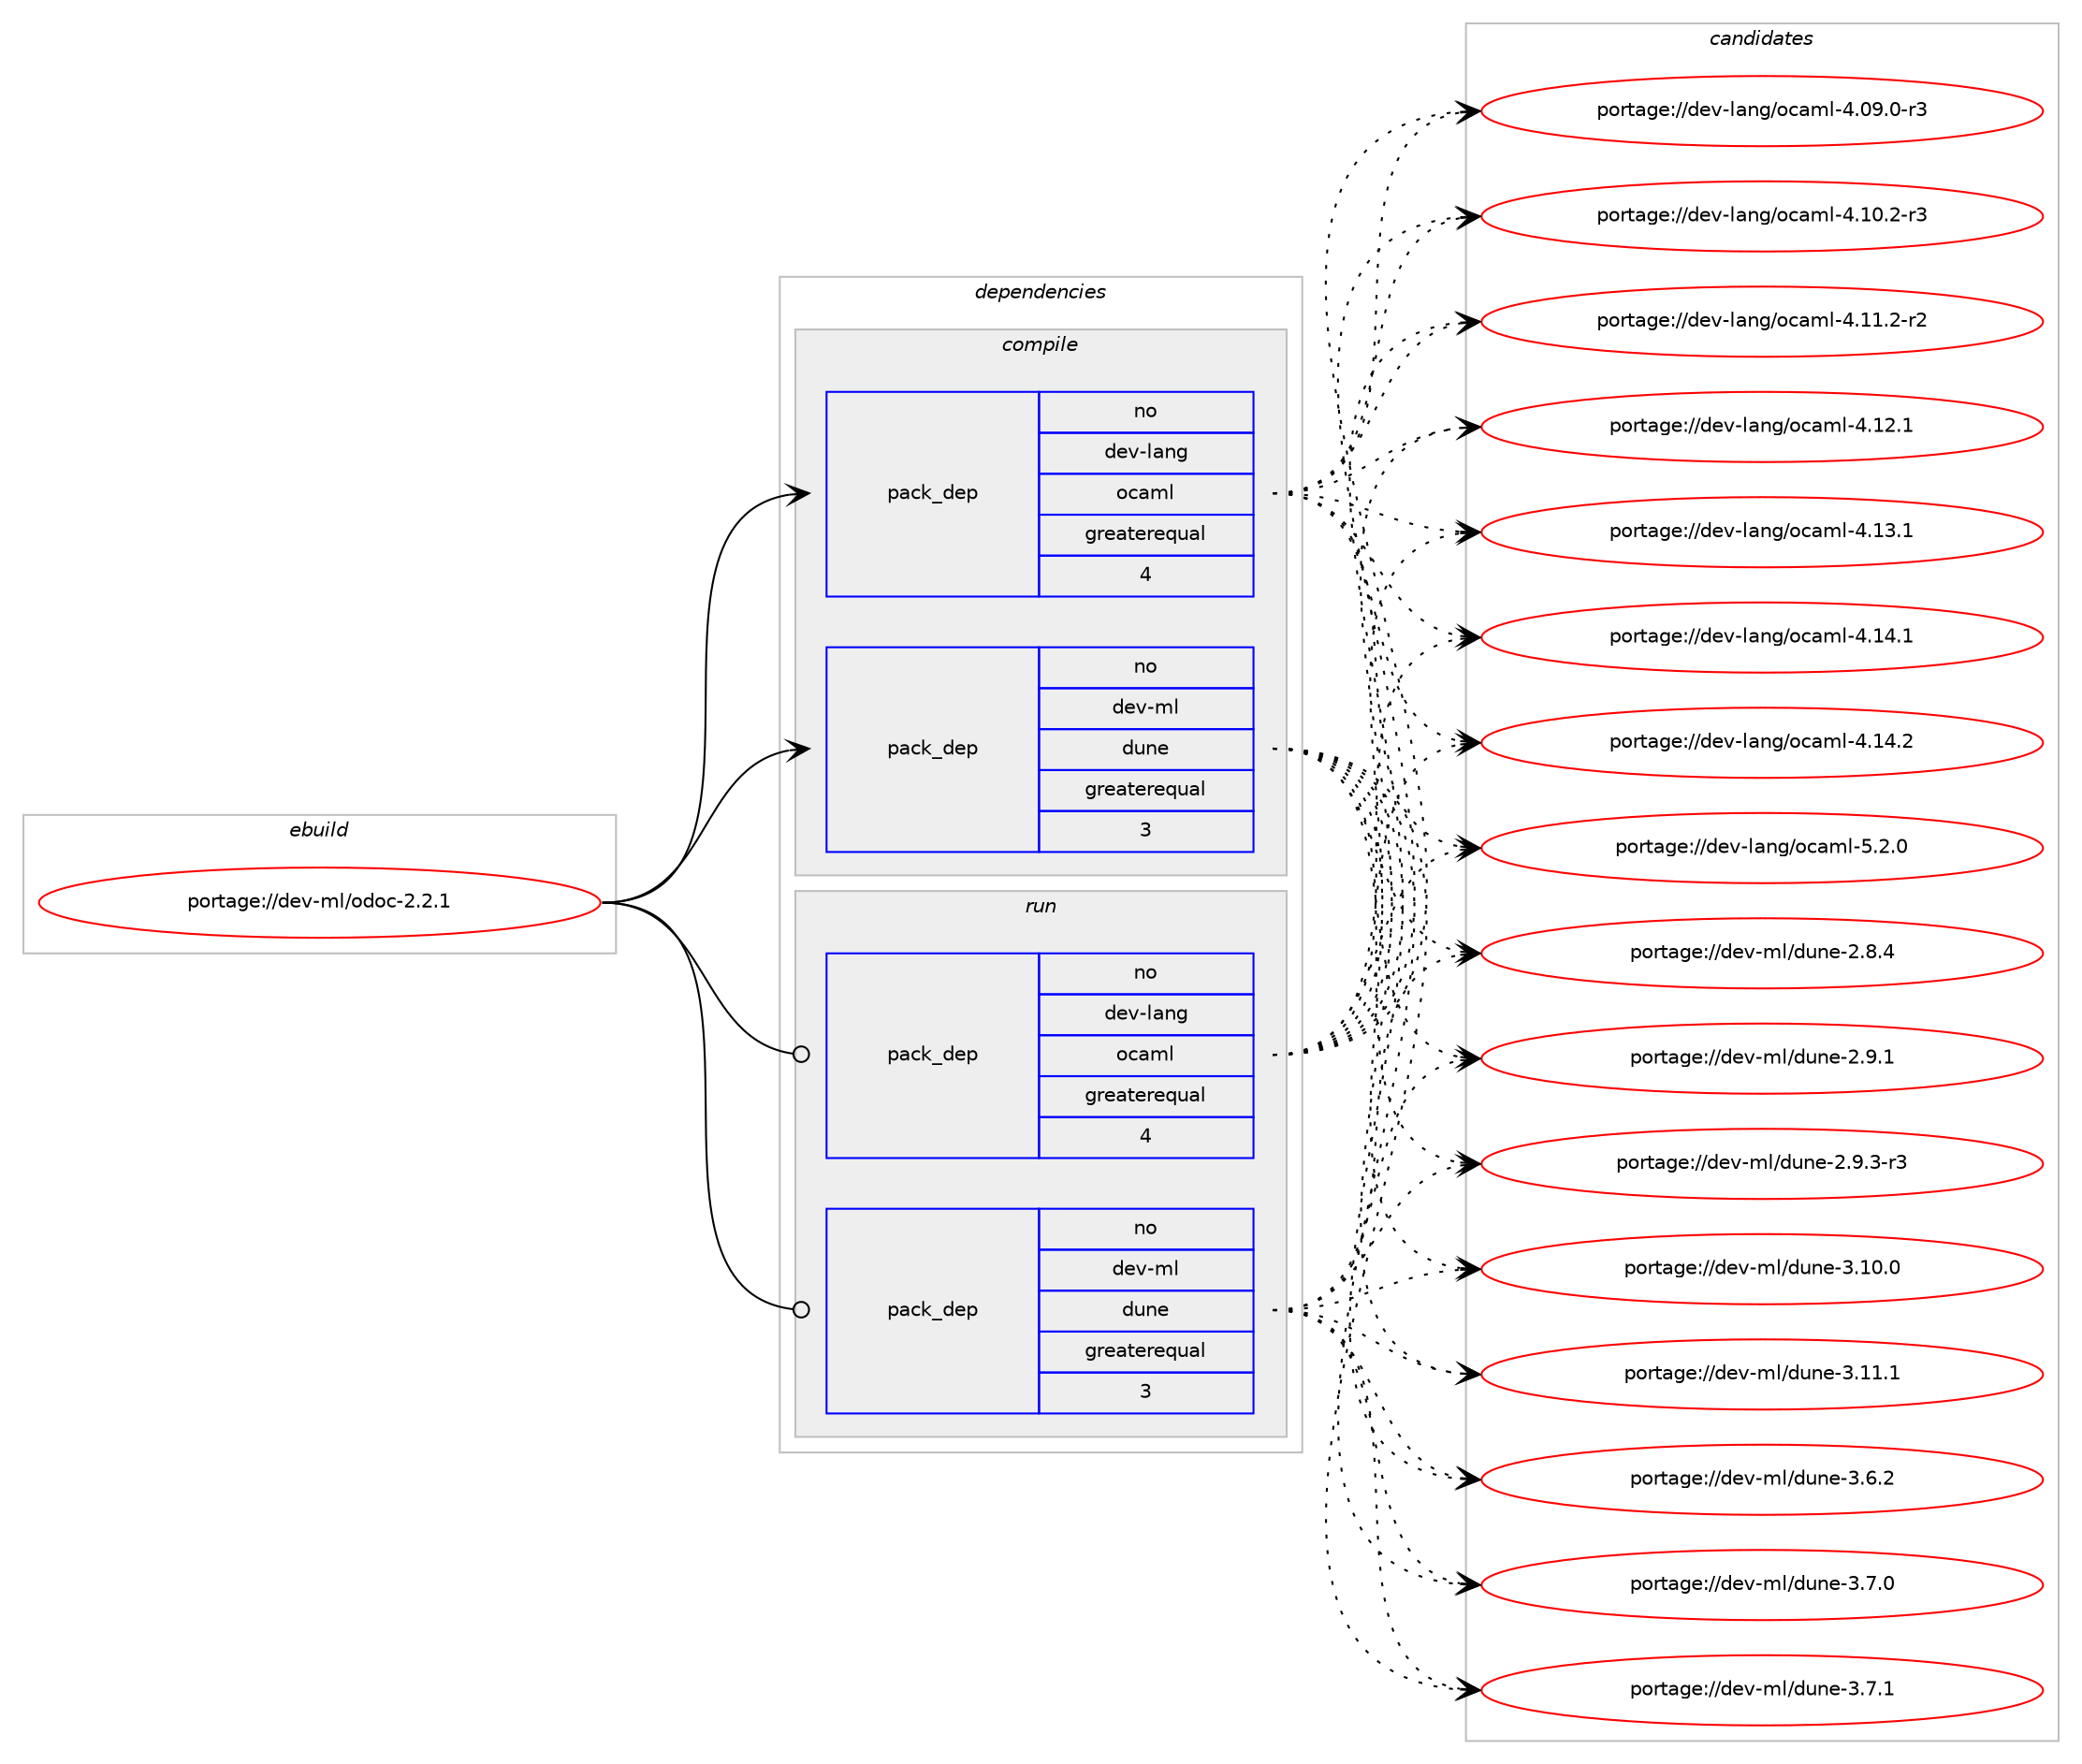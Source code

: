 digraph prolog {

# *************
# Graph options
# *************

newrank=true;
concentrate=true;
compound=true;
graph [rankdir=LR,fontname=Helvetica,fontsize=10,ranksep=1.5];#, ranksep=2.5, nodesep=0.2];
edge  [arrowhead=vee];
node  [fontname=Helvetica,fontsize=10];

# **********
# The ebuild
# **********

subgraph cluster_leftcol {
color=gray;
rank=same;
label=<<i>ebuild</i>>;
id [label="portage://dev-ml/odoc-2.2.1", color=red, width=4, href="../dev-ml/odoc-2.2.1.svg"];
}

# ****************
# The dependencies
# ****************

subgraph cluster_midcol {
color=gray;
label=<<i>dependencies</i>>;
subgraph cluster_compile {
fillcolor="#eeeeee";
style=filled;
label=<<i>compile</i>>;
subgraph pack31046 {
dependency61067 [label=<<TABLE BORDER="0" CELLBORDER="1" CELLSPACING="0" CELLPADDING="4" WIDTH="220"><TR><TD ROWSPAN="6" CELLPADDING="30">pack_dep</TD></TR><TR><TD WIDTH="110">no</TD></TR><TR><TD>dev-lang</TD></TR><TR><TD>ocaml</TD></TR><TR><TD>greaterequal</TD></TR><TR><TD>4</TD></TR></TABLE>>, shape=none, color=blue];
}
id:e -> dependency61067:w [weight=20,style="solid",arrowhead="vee"];
# *** BEGIN UNKNOWN DEPENDENCY TYPE (TODO) ***
# id -> package_dependency(portage://dev-ml/odoc-2.2.1,install,no,dev-ml,astring,none,[,,],any_same_slot,[])
# *** END UNKNOWN DEPENDENCY TYPE (TODO) ***

# *** BEGIN UNKNOWN DEPENDENCY TYPE (TODO) ***
# id -> package_dependency(portage://dev-ml/odoc-2.2.1,install,no,dev-ml,cmdliner,none,[,,],any_same_slot,[])
# *** END UNKNOWN DEPENDENCY TYPE (TODO) ***

# *** BEGIN UNKNOWN DEPENDENCY TYPE (TODO) ***
# id -> package_dependency(portage://dev-ml/odoc-2.2.1,install,no,dev-ml,cppo,none,[,,],any_same_slot,[])
# *** END UNKNOWN DEPENDENCY TYPE (TODO) ***

subgraph pack31047 {
dependency61068 [label=<<TABLE BORDER="0" CELLBORDER="1" CELLSPACING="0" CELLPADDING="4" WIDTH="220"><TR><TD ROWSPAN="6" CELLPADDING="30">pack_dep</TD></TR><TR><TD WIDTH="110">no</TD></TR><TR><TD>dev-ml</TD></TR><TR><TD>dune</TD></TR><TR><TD>greaterequal</TD></TR><TR><TD>3</TD></TR></TABLE>>, shape=none, color=blue];
}
id:e -> dependency61068:w [weight=20,style="solid",arrowhead="vee"];
# *** BEGIN UNKNOWN DEPENDENCY TYPE (TODO) ***
# id -> package_dependency(portage://dev-ml/odoc-2.2.1,install,no,dev-ml,dune,none,[,,],any_same_slot,[])
# *** END UNKNOWN DEPENDENCY TYPE (TODO) ***

# *** BEGIN UNKNOWN DEPENDENCY TYPE (TODO) ***
# id -> package_dependency(portage://dev-ml/odoc-2.2.1,install,no,dev-ml,fmt,none,[,,],any_same_slot,[])
# *** END UNKNOWN DEPENDENCY TYPE (TODO) ***

# *** BEGIN UNKNOWN DEPENDENCY TYPE (TODO) ***
# id -> package_dependency(portage://dev-ml/odoc-2.2.1,install,no,dev-ml,fpath,none,[,,],any_same_slot,[])
# *** END UNKNOWN DEPENDENCY TYPE (TODO) ***

# *** BEGIN UNKNOWN DEPENDENCY TYPE (TODO) ***
# id -> package_dependency(portage://dev-ml/odoc-2.2.1,install,no,dev-ml,odoc-parser,none,[,,],any_same_slot,[])
# *** END UNKNOWN DEPENDENCY TYPE (TODO) ***

# *** BEGIN UNKNOWN DEPENDENCY TYPE (TODO) ***
# id -> package_dependency(portage://dev-ml/odoc-2.2.1,install,no,dev-ml,result,none,[,,],any_same_slot,[])
# *** END UNKNOWN DEPENDENCY TYPE (TODO) ***

# *** BEGIN UNKNOWN DEPENDENCY TYPE (TODO) ***
# id -> package_dependency(portage://dev-ml/odoc-2.2.1,install,no,dev-ml,tyxml,none,[,,],any_same_slot,[])
# *** END UNKNOWN DEPENDENCY TYPE (TODO) ***

}
subgraph cluster_compileandrun {
fillcolor="#eeeeee";
style=filled;
label=<<i>compile and run</i>>;
}
subgraph cluster_run {
fillcolor="#eeeeee";
style=filled;
label=<<i>run</i>>;
subgraph pack31048 {
dependency61069 [label=<<TABLE BORDER="0" CELLBORDER="1" CELLSPACING="0" CELLPADDING="4" WIDTH="220"><TR><TD ROWSPAN="6" CELLPADDING="30">pack_dep</TD></TR><TR><TD WIDTH="110">no</TD></TR><TR><TD>dev-lang</TD></TR><TR><TD>ocaml</TD></TR><TR><TD>greaterequal</TD></TR><TR><TD>4</TD></TR></TABLE>>, shape=none, color=blue];
}
id:e -> dependency61069:w [weight=20,style="solid",arrowhead="odot"];
# *** BEGIN UNKNOWN DEPENDENCY TYPE (TODO) ***
# id -> package_dependency(portage://dev-ml/odoc-2.2.1,run,no,dev-ml,astring,none,[,,],any_same_slot,[])
# *** END UNKNOWN DEPENDENCY TYPE (TODO) ***

# *** BEGIN UNKNOWN DEPENDENCY TYPE (TODO) ***
# id -> package_dependency(portage://dev-ml/odoc-2.2.1,run,no,dev-ml,cmdliner,none,[,,],any_same_slot,[])
# *** END UNKNOWN DEPENDENCY TYPE (TODO) ***

# *** BEGIN UNKNOWN DEPENDENCY TYPE (TODO) ***
# id -> package_dependency(portage://dev-ml/odoc-2.2.1,run,no,dev-ml,cppo,none,[,,],any_same_slot,[])
# *** END UNKNOWN DEPENDENCY TYPE (TODO) ***

subgraph pack31049 {
dependency61070 [label=<<TABLE BORDER="0" CELLBORDER="1" CELLSPACING="0" CELLPADDING="4" WIDTH="220"><TR><TD ROWSPAN="6" CELLPADDING="30">pack_dep</TD></TR><TR><TD WIDTH="110">no</TD></TR><TR><TD>dev-ml</TD></TR><TR><TD>dune</TD></TR><TR><TD>greaterequal</TD></TR><TR><TD>3</TD></TR></TABLE>>, shape=none, color=blue];
}
id:e -> dependency61070:w [weight=20,style="solid",arrowhead="odot"];
# *** BEGIN UNKNOWN DEPENDENCY TYPE (TODO) ***
# id -> package_dependency(portage://dev-ml/odoc-2.2.1,run,no,dev-ml,dune,none,[,,],any_same_slot,[])
# *** END UNKNOWN DEPENDENCY TYPE (TODO) ***

# *** BEGIN UNKNOWN DEPENDENCY TYPE (TODO) ***
# id -> package_dependency(portage://dev-ml/odoc-2.2.1,run,no,dev-ml,fmt,none,[,,],any_same_slot,[])
# *** END UNKNOWN DEPENDENCY TYPE (TODO) ***

# *** BEGIN UNKNOWN DEPENDENCY TYPE (TODO) ***
# id -> package_dependency(portage://dev-ml/odoc-2.2.1,run,no,dev-ml,fpath,none,[,,],any_same_slot,[])
# *** END UNKNOWN DEPENDENCY TYPE (TODO) ***

# *** BEGIN UNKNOWN DEPENDENCY TYPE (TODO) ***
# id -> package_dependency(portage://dev-ml/odoc-2.2.1,run,no,dev-ml,odoc-parser,none,[,,],any_same_slot,[])
# *** END UNKNOWN DEPENDENCY TYPE (TODO) ***

# *** BEGIN UNKNOWN DEPENDENCY TYPE (TODO) ***
# id -> package_dependency(portage://dev-ml/odoc-2.2.1,run,no,dev-ml,result,none,[,,],any_same_slot,[])
# *** END UNKNOWN DEPENDENCY TYPE (TODO) ***

# *** BEGIN UNKNOWN DEPENDENCY TYPE (TODO) ***
# id -> package_dependency(portage://dev-ml/odoc-2.2.1,run,no,dev-ml,tyxml,none,[,,],any_same_slot,[])
# *** END UNKNOWN DEPENDENCY TYPE (TODO) ***

}
}

# **************
# The candidates
# **************

subgraph cluster_choices {
rank=same;
color=gray;
label=<<i>candidates</i>>;

subgraph choice31046 {
color=black;
nodesep=1;
choice1001011184510897110103471119997109108455246485746484511451 [label="portage://dev-lang/ocaml-4.09.0-r3", color=red, width=4,href="../dev-lang/ocaml-4.09.0-r3.svg"];
choice1001011184510897110103471119997109108455246494846504511451 [label="portage://dev-lang/ocaml-4.10.2-r3", color=red, width=4,href="../dev-lang/ocaml-4.10.2-r3.svg"];
choice1001011184510897110103471119997109108455246494946504511450 [label="portage://dev-lang/ocaml-4.11.2-r2", color=red, width=4,href="../dev-lang/ocaml-4.11.2-r2.svg"];
choice100101118451089711010347111999710910845524649504649 [label="portage://dev-lang/ocaml-4.12.1", color=red, width=4,href="../dev-lang/ocaml-4.12.1.svg"];
choice100101118451089711010347111999710910845524649514649 [label="portage://dev-lang/ocaml-4.13.1", color=red, width=4,href="../dev-lang/ocaml-4.13.1.svg"];
choice100101118451089711010347111999710910845524649524649 [label="portage://dev-lang/ocaml-4.14.1", color=red, width=4,href="../dev-lang/ocaml-4.14.1.svg"];
choice100101118451089711010347111999710910845524649524650 [label="portage://dev-lang/ocaml-4.14.2", color=red, width=4,href="../dev-lang/ocaml-4.14.2.svg"];
choice1001011184510897110103471119997109108455346504648 [label="portage://dev-lang/ocaml-5.2.0", color=red, width=4,href="../dev-lang/ocaml-5.2.0.svg"];
dependency61067:e -> choice1001011184510897110103471119997109108455246485746484511451:w [style=dotted,weight="100"];
dependency61067:e -> choice1001011184510897110103471119997109108455246494846504511451:w [style=dotted,weight="100"];
dependency61067:e -> choice1001011184510897110103471119997109108455246494946504511450:w [style=dotted,weight="100"];
dependency61067:e -> choice100101118451089711010347111999710910845524649504649:w [style=dotted,weight="100"];
dependency61067:e -> choice100101118451089711010347111999710910845524649514649:w [style=dotted,weight="100"];
dependency61067:e -> choice100101118451089711010347111999710910845524649524649:w [style=dotted,weight="100"];
dependency61067:e -> choice100101118451089711010347111999710910845524649524650:w [style=dotted,weight="100"];
dependency61067:e -> choice1001011184510897110103471119997109108455346504648:w [style=dotted,weight="100"];
}
subgraph choice31047 {
color=black;
nodesep=1;
choice1001011184510910847100117110101455046564652 [label="portage://dev-ml/dune-2.8.4", color=red, width=4,href="../dev-ml/dune-2.8.4.svg"];
choice1001011184510910847100117110101455046574649 [label="portage://dev-ml/dune-2.9.1", color=red, width=4,href="../dev-ml/dune-2.9.1.svg"];
choice10010111845109108471001171101014550465746514511451 [label="portage://dev-ml/dune-2.9.3-r3", color=red, width=4,href="../dev-ml/dune-2.9.3-r3.svg"];
choice100101118451091084710011711010145514649484648 [label="portage://dev-ml/dune-3.10.0", color=red, width=4,href="../dev-ml/dune-3.10.0.svg"];
choice100101118451091084710011711010145514649494649 [label="portage://dev-ml/dune-3.11.1", color=red, width=4,href="../dev-ml/dune-3.11.1.svg"];
choice1001011184510910847100117110101455146544650 [label="portage://dev-ml/dune-3.6.2", color=red, width=4,href="../dev-ml/dune-3.6.2.svg"];
choice1001011184510910847100117110101455146554648 [label="portage://dev-ml/dune-3.7.0", color=red, width=4,href="../dev-ml/dune-3.7.0.svg"];
choice1001011184510910847100117110101455146554649 [label="portage://dev-ml/dune-3.7.1", color=red, width=4,href="../dev-ml/dune-3.7.1.svg"];
dependency61068:e -> choice1001011184510910847100117110101455046564652:w [style=dotted,weight="100"];
dependency61068:e -> choice1001011184510910847100117110101455046574649:w [style=dotted,weight="100"];
dependency61068:e -> choice10010111845109108471001171101014550465746514511451:w [style=dotted,weight="100"];
dependency61068:e -> choice100101118451091084710011711010145514649484648:w [style=dotted,weight="100"];
dependency61068:e -> choice100101118451091084710011711010145514649494649:w [style=dotted,weight="100"];
dependency61068:e -> choice1001011184510910847100117110101455146544650:w [style=dotted,weight="100"];
dependency61068:e -> choice1001011184510910847100117110101455146554648:w [style=dotted,weight="100"];
dependency61068:e -> choice1001011184510910847100117110101455146554649:w [style=dotted,weight="100"];
}
subgraph choice31048 {
color=black;
nodesep=1;
choice1001011184510897110103471119997109108455246485746484511451 [label="portage://dev-lang/ocaml-4.09.0-r3", color=red, width=4,href="../dev-lang/ocaml-4.09.0-r3.svg"];
choice1001011184510897110103471119997109108455246494846504511451 [label="portage://dev-lang/ocaml-4.10.2-r3", color=red, width=4,href="../dev-lang/ocaml-4.10.2-r3.svg"];
choice1001011184510897110103471119997109108455246494946504511450 [label="portage://dev-lang/ocaml-4.11.2-r2", color=red, width=4,href="../dev-lang/ocaml-4.11.2-r2.svg"];
choice100101118451089711010347111999710910845524649504649 [label="portage://dev-lang/ocaml-4.12.1", color=red, width=4,href="../dev-lang/ocaml-4.12.1.svg"];
choice100101118451089711010347111999710910845524649514649 [label="portage://dev-lang/ocaml-4.13.1", color=red, width=4,href="../dev-lang/ocaml-4.13.1.svg"];
choice100101118451089711010347111999710910845524649524649 [label="portage://dev-lang/ocaml-4.14.1", color=red, width=4,href="../dev-lang/ocaml-4.14.1.svg"];
choice100101118451089711010347111999710910845524649524650 [label="portage://dev-lang/ocaml-4.14.2", color=red, width=4,href="../dev-lang/ocaml-4.14.2.svg"];
choice1001011184510897110103471119997109108455346504648 [label="portage://dev-lang/ocaml-5.2.0", color=red, width=4,href="../dev-lang/ocaml-5.2.0.svg"];
dependency61069:e -> choice1001011184510897110103471119997109108455246485746484511451:w [style=dotted,weight="100"];
dependency61069:e -> choice1001011184510897110103471119997109108455246494846504511451:w [style=dotted,weight="100"];
dependency61069:e -> choice1001011184510897110103471119997109108455246494946504511450:w [style=dotted,weight="100"];
dependency61069:e -> choice100101118451089711010347111999710910845524649504649:w [style=dotted,weight="100"];
dependency61069:e -> choice100101118451089711010347111999710910845524649514649:w [style=dotted,weight="100"];
dependency61069:e -> choice100101118451089711010347111999710910845524649524649:w [style=dotted,weight="100"];
dependency61069:e -> choice100101118451089711010347111999710910845524649524650:w [style=dotted,weight="100"];
dependency61069:e -> choice1001011184510897110103471119997109108455346504648:w [style=dotted,weight="100"];
}
subgraph choice31049 {
color=black;
nodesep=1;
choice1001011184510910847100117110101455046564652 [label="portage://dev-ml/dune-2.8.4", color=red, width=4,href="../dev-ml/dune-2.8.4.svg"];
choice1001011184510910847100117110101455046574649 [label="portage://dev-ml/dune-2.9.1", color=red, width=4,href="../dev-ml/dune-2.9.1.svg"];
choice10010111845109108471001171101014550465746514511451 [label="portage://dev-ml/dune-2.9.3-r3", color=red, width=4,href="../dev-ml/dune-2.9.3-r3.svg"];
choice100101118451091084710011711010145514649484648 [label="portage://dev-ml/dune-3.10.0", color=red, width=4,href="../dev-ml/dune-3.10.0.svg"];
choice100101118451091084710011711010145514649494649 [label="portage://dev-ml/dune-3.11.1", color=red, width=4,href="../dev-ml/dune-3.11.1.svg"];
choice1001011184510910847100117110101455146544650 [label="portage://dev-ml/dune-3.6.2", color=red, width=4,href="../dev-ml/dune-3.6.2.svg"];
choice1001011184510910847100117110101455146554648 [label="portage://dev-ml/dune-3.7.0", color=red, width=4,href="../dev-ml/dune-3.7.0.svg"];
choice1001011184510910847100117110101455146554649 [label="portage://dev-ml/dune-3.7.1", color=red, width=4,href="../dev-ml/dune-3.7.1.svg"];
dependency61070:e -> choice1001011184510910847100117110101455046564652:w [style=dotted,weight="100"];
dependency61070:e -> choice1001011184510910847100117110101455046574649:w [style=dotted,weight="100"];
dependency61070:e -> choice10010111845109108471001171101014550465746514511451:w [style=dotted,weight="100"];
dependency61070:e -> choice100101118451091084710011711010145514649484648:w [style=dotted,weight="100"];
dependency61070:e -> choice100101118451091084710011711010145514649494649:w [style=dotted,weight="100"];
dependency61070:e -> choice1001011184510910847100117110101455146544650:w [style=dotted,weight="100"];
dependency61070:e -> choice1001011184510910847100117110101455146554648:w [style=dotted,weight="100"];
dependency61070:e -> choice1001011184510910847100117110101455146554649:w [style=dotted,weight="100"];
}
}

}

